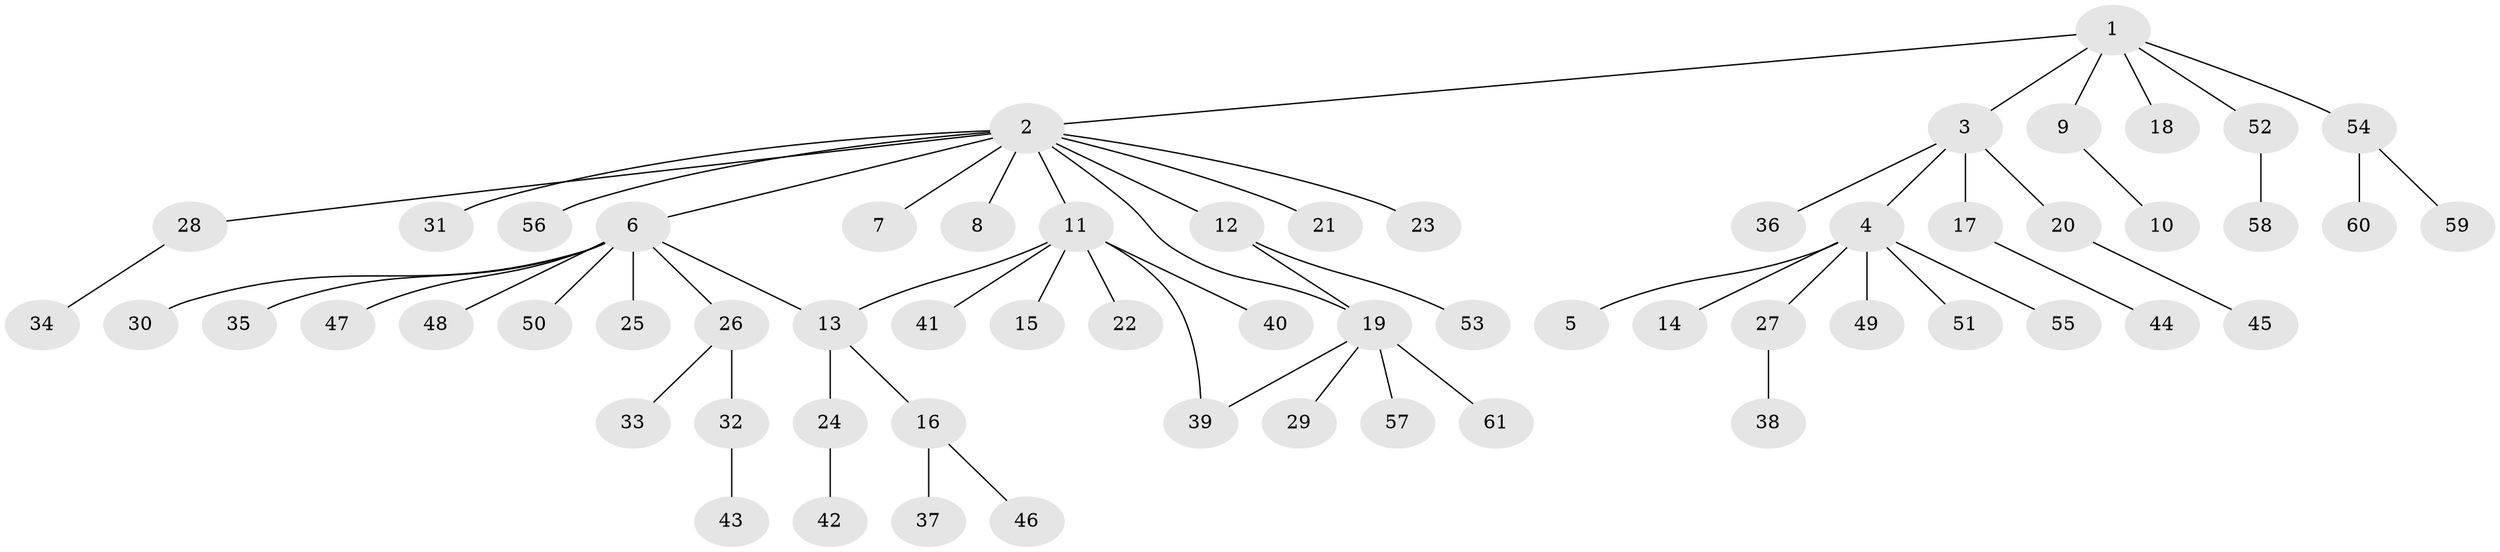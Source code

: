 // coarse degree distribution, {6: 0.06521739130434782, 15: 0.021739130434782608, 5: 0.043478260869565216, 1: 0.8043478260869565, 10: 0.021739130434782608, 2: 0.043478260869565216}
// Generated by graph-tools (version 1.1) at 2025/23/03/03/25 07:23:52]
// undirected, 61 vertices, 63 edges
graph export_dot {
graph [start="1"]
  node [color=gray90,style=filled];
  1;
  2;
  3;
  4;
  5;
  6;
  7;
  8;
  9;
  10;
  11;
  12;
  13;
  14;
  15;
  16;
  17;
  18;
  19;
  20;
  21;
  22;
  23;
  24;
  25;
  26;
  27;
  28;
  29;
  30;
  31;
  32;
  33;
  34;
  35;
  36;
  37;
  38;
  39;
  40;
  41;
  42;
  43;
  44;
  45;
  46;
  47;
  48;
  49;
  50;
  51;
  52;
  53;
  54;
  55;
  56;
  57;
  58;
  59;
  60;
  61;
  1 -- 2;
  1 -- 3;
  1 -- 9;
  1 -- 18;
  1 -- 52;
  1 -- 54;
  2 -- 6;
  2 -- 7;
  2 -- 8;
  2 -- 11;
  2 -- 12;
  2 -- 19;
  2 -- 21;
  2 -- 23;
  2 -- 28;
  2 -- 31;
  2 -- 56;
  3 -- 4;
  3 -- 17;
  3 -- 20;
  3 -- 36;
  4 -- 5;
  4 -- 14;
  4 -- 27;
  4 -- 49;
  4 -- 51;
  4 -- 55;
  6 -- 13;
  6 -- 25;
  6 -- 26;
  6 -- 30;
  6 -- 35;
  6 -- 47;
  6 -- 48;
  6 -- 50;
  9 -- 10;
  11 -- 13;
  11 -- 15;
  11 -- 22;
  11 -- 39;
  11 -- 40;
  11 -- 41;
  12 -- 19;
  12 -- 53;
  13 -- 16;
  13 -- 24;
  16 -- 37;
  16 -- 46;
  17 -- 44;
  19 -- 29;
  19 -- 39;
  19 -- 57;
  19 -- 61;
  20 -- 45;
  24 -- 42;
  26 -- 32;
  26 -- 33;
  27 -- 38;
  28 -- 34;
  32 -- 43;
  52 -- 58;
  54 -- 59;
  54 -- 60;
}
